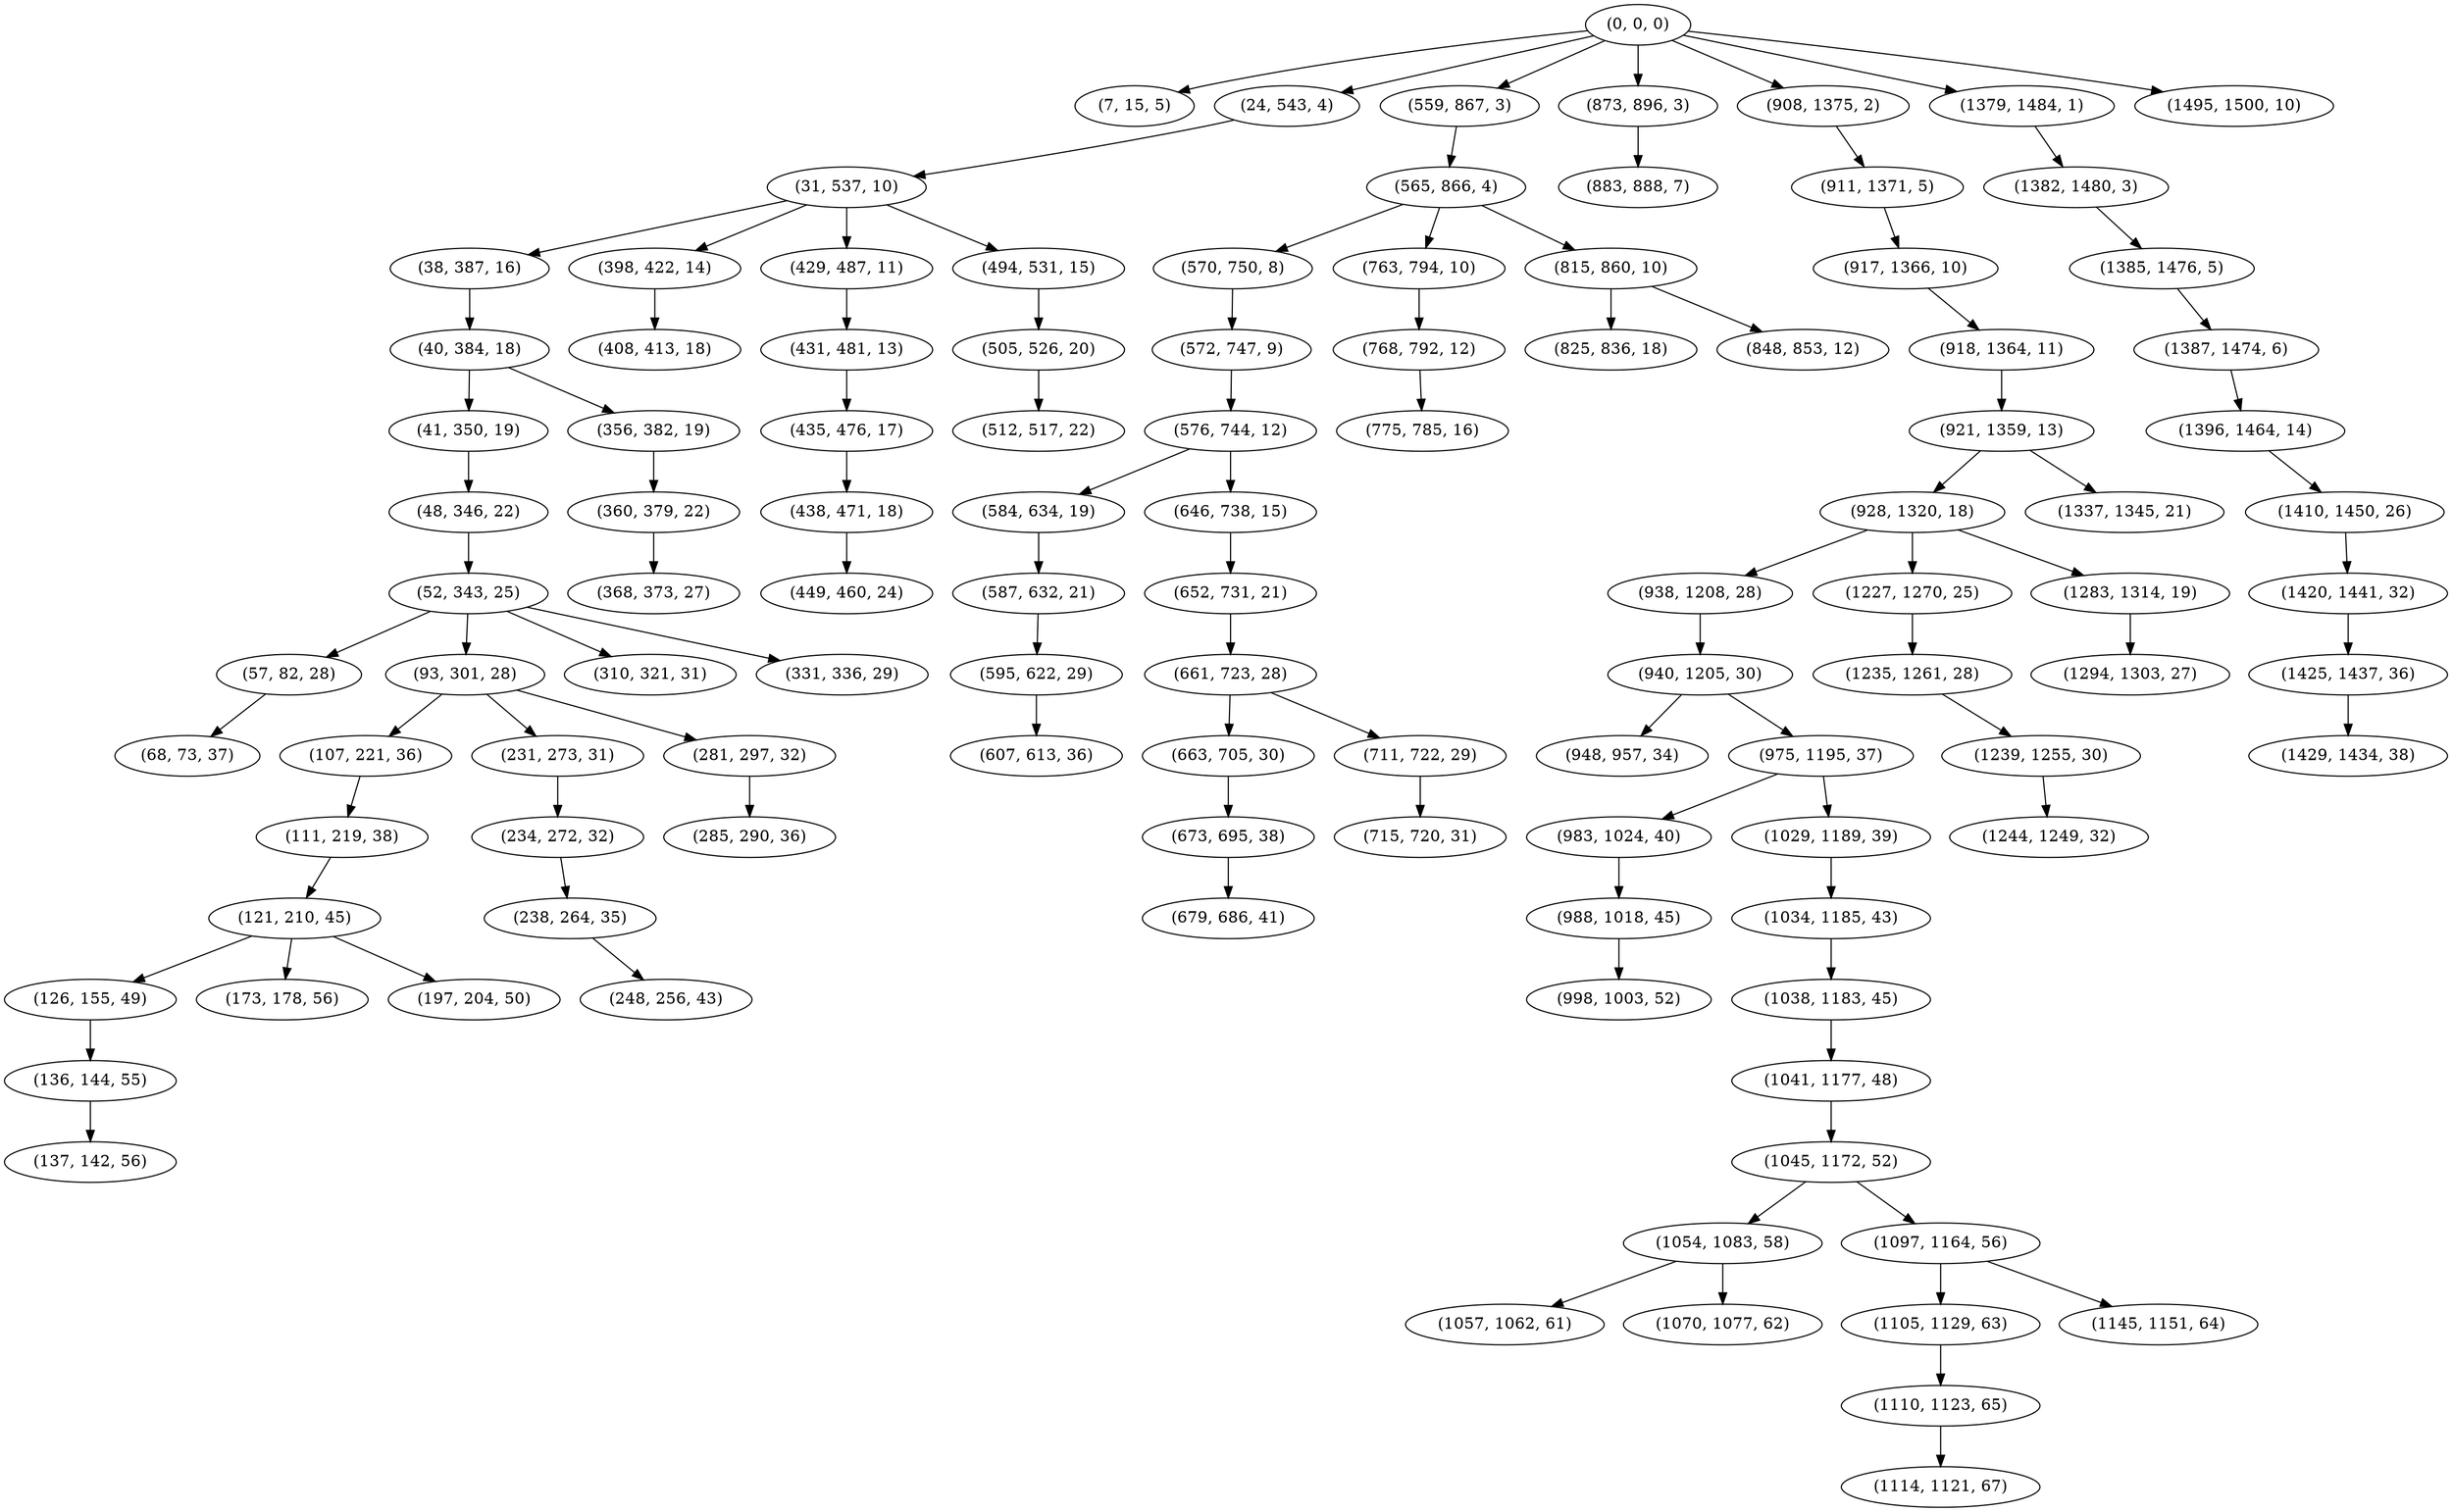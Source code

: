 digraph tree {
    "(0, 0, 0)";
    "(7, 15, 5)";
    "(24, 543, 4)";
    "(31, 537, 10)";
    "(38, 387, 16)";
    "(40, 384, 18)";
    "(41, 350, 19)";
    "(48, 346, 22)";
    "(52, 343, 25)";
    "(57, 82, 28)";
    "(68, 73, 37)";
    "(93, 301, 28)";
    "(107, 221, 36)";
    "(111, 219, 38)";
    "(121, 210, 45)";
    "(126, 155, 49)";
    "(136, 144, 55)";
    "(137, 142, 56)";
    "(173, 178, 56)";
    "(197, 204, 50)";
    "(231, 273, 31)";
    "(234, 272, 32)";
    "(238, 264, 35)";
    "(248, 256, 43)";
    "(281, 297, 32)";
    "(285, 290, 36)";
    "(310, 321, 31)";
    "(331, 336, 29)";
    "(356, 382, 19)";
    "(360, 379, 22)";
    "(368, 373, 27)";
    "(398, 422, 14)";
    "(408, 413, 18)";
    "(429, 487, 11)";
    "(431, 481, 13)";
    "(435, 476, 17)";
    "(438, 471, 18)";
    "(449, 460, 24)";
    "(494, 531, 15)";
    "(505, 526, 20)";
    "(512, 517, 22)";
    "(559, 867, 3)";
    "(565, 866, 4)";
    "(570, 750, 8)";
    "(572, 747, 9)";
    "(576, 744, 12)";
    "(584, 634, 19)";
    "(587, 632, 21)";
    "(595, 622, 29)";
    "(607, 613, 36)";
    "(646, 738, 15)";
    "(652, 731, 21)";
    "(661, 723, 28)";
    "(663, 705, 30)";
    "(673, 695, 38)";
    "(679, 686, 41)";
    "(711, 722, 29)";
    "(715, 720, 31)";
    "(763, 794, 10)";
    "(768, 792, 12)";
    "(775, 785, 16)";
    "(815, 860, 10)";
    "(825, 836, 18)";
    "(848, 853, 12)";
    "(873, 896, 3)";
    "(883, 888, 7)";
    "(908, 1375, 2)";
    "(911, 1371, 5)";
    "(917, 1366, 10)";
    "(918, 1364, 11)";
    "(921, 1359, 13)";
    "(928, 1320, 18)";
    "(938, 1208, 28)";
    "(940, 1205, 30)";
    "(948, 957, 34)";
    "(975, 1195, 37)";
    "(983, 1024, 40)";
    "(988, 1018, 45)";
    "(998, 1003, 52)";
    "(1029, 1189, 39)";
    "(1034, 1185, 43)";
    "(1038, 1183, 45)";
    "(1041, 1177, 48)";
    "(1045, 1172, 52)";
    "(1054, 1083, 58)";
    "(1057, 1062, 61)";
    "(1070, 1077, 62)";
    "(1097, 1164, 56)";
    "(1105, 1129, 63)";
    "(1110, 1123, 65)";
    "(1114, 1121, 67)";
    "(1145, 1151, 64)";
    "(1227, 1270, 25)";
    "(1235, 1261, 28)";
    "(1239, 1255, 30)";
    "(1244, 1249, 32)";
    "(1283, 1314, 19)";
    "(1294, 1303, 27)";
    "(1337, 1345, 21)";
    "(1379, 1484, 1)";
    "(1382, 1480, 3)";
    "(1385, 1476, 5)";
    "(1387, 1474, 6)";
    "(1396, 1464, 14)";
    "(1410, 1450, 26)";
    "(1420, 1441, 32)";
    "(1425, 1437, 36)";
    "(1429, 1434, 38)";
    "(1495, 1500, 10)";
    "(0, 0, 0)" -> "(7, 15, 5)";
    "(0, 0, 0)" -> "(24, 543, 4)";
    "(0, 0, 0)" -> "(559, 867, 3)";
    "(0, 0, 0)" -> "(873, 896, 3)";
    "(0, 0, 0)" -> "(908, 1375, 2)";
    "(0, 0, 0)" -> "(1379, 1484, 1)";
    "(0, 0, 0)" -> "(1495, 1500, 10)";
    "(24, 543, 4)" -> "(31, 537, 10)";
    "(31, 537, 10)" -> "(38, 387, 16)";
    "(31, 537, 10)" -> "(398, 422, 14)";
    "(31, 537, 10)" -> "(429, 487, 11)";
    "(31, 537, 10)" -> "(494, 531, 15)";
    "(38, 387, 16)" -> "(40, 384, 18)";
    "(40, 384, 18)" -> "(41, 350, 19)";
    "(40, 384, 18)" -> "(356, 382, 19)";
    "(41, 350, 19)" -> "(48, 346, 22)";
    "(48, 346, 22)" -> "(52, 343, 25)";
    "(52, 343, 25)" -> "(57, 82, 28)";
    "(52, 343, 25)" -> "(93, 301, 28)";
    "(52, 343, 25)" -> "(310, 321, 31)";
    "(52, 343, 25)" -> "(331, 336, 29)";
    "(57, 82, 28)" -> "(68, 73, 37)";
    "(93, 301, 28)" -> "(107, 221, 36)";
    "(93, 301, 28)" -> "(231, 273, 31)";
    "(93, 301, 28)" -> "(281, 297, 32)";
    "(107, 221, 36)" -> "(111, 219, 38)";
    "(111, 219, 38)" -> "(121, 210, 45)";
    "(121, 210, 45)" -> "(126, 155, 49)";
    "(121, 210, 45)" -> "(173, 178, 56)";
    "(121, 210, 45)" -> "(197, 204, 50)";
    "(126, 155, 49)" -> "(136, 144, 55)";
    "(136, 144, 55)" -> "(137, 142, 56)";
    "(231, 273, 31)" -> "(234, 272, 32)";
    "(234, 272, 32)" -> "(238, 264, 35)";
    "(238, 264, 35)" -> "(248, 256, 43)";
    "(281, 297, 32)" -> "(285, 290, 36)";
    "(356, 382, 19)" -> "(360, 379, 22)";
    "(360, 379, 22)" -> "(368, 373, 27)";
    "(398, 422, 14)" -> "(408, 413, 18)";
    "(429, 487, 11)" -> "(431, 481, 13)";
    "(431, 481, 13)" -> "(435, 476, 17)";
    "(435, 476, 17)" -> "(438, 471, 18)";
    "(438, 471, 18)" -> "(449, 460, 24)";
    "(494, 531, 15)" -> "(505, 526, 20)";
    "(505, 526, 20)" -> "(512, 517, 22)";
    "(559, 867, 3)" -> "(565, 866, 4)";
    "(565, 866, 4)" -> "(570, 750, 8)";
    "(565, 866, 4)" -> "(763, 794, 10)";
    "(565, 866, 4)" -> "(815, 860, 10)";
    "(570, 750, 8)" -> "(572, 747, 9)";
    "(572, 747, 9)" -> "(576, 744, 12)";
    "(576, 744, 12)" -> "(584, 634, 19)";
    "(576, 744, 12)" -> "(646, 738, 15)";
    "(584, 634, 19)" -> "(587, 632, 21)";
    "(587, 632, 21)" -> "(595, 622, 29)";
    "(595, 622, 29)" -> "(607, 613, 36)";
    "(646, 738, 15)" -> "(652, 731, 21)";
    "(652, 731, 21)" -> "(661, 723, 28)";
    "(661, 723, 28)" -> "(663, 705, 30)";
    "(661, 723, 28)" -> "(711, 722, 29)";
    "(663, 705, 30)" -> "(673, 695, 38)";
    "(673, 695, 38)" -> "(679, 686, 41)";
    "(711, 722, 29)" -> "(715, 720, 31)";
    "(763, 794, 10)" -> "(768, 792, 12)";
    "(768, 792, 12)" -> "(775, 785, 16)";
    "(815, 860, 10)" -> "(825, 836, 18)";
    "(815, 860, 10)" -> "(848, 853, 12)";
    "(873, 896, 3)" -> "(883, 888, 7)";
    "(908, 1375, 2)" -> "(911, 1371, 5)";
    "(911, 1371, 5)" -> "(917, 1366, 10)";
    "(917, 1366, 10)" -> "(918, 1364, 11)";
    "(918, 1364, 11)" -> "(921, 1359, 13)";
    "(921, 1359, 13)" -> "(928, 1320, 18)";
    "(921, 1359, 13)" -> "(1337, 1345, 21)";
    "(928, 1320, 18)" -> "(938, 1208, 28)";
    "(928, 1320, 18)" -> "(1227, 1270, 25)";
    "(928, 1320, 18)" -> "(1283, 1314, 19)";
    "(938, 1208, 28)" -> "(940, 1205, 30)";
    "(940, 1205, 30)" -> "(948, 957, 34)";
    "(940, 1205, 30)" -> "(975, 1195, 37)";
    "(975, 1195, 37)" -> "(983, 1024, 40)";
    "(975, 1195, 37)" -> "(1029, 1189, 39)";
    "(983, 1024, 40)" -> "(988, 1018, 45)";
    "(988, 1018, 45)" -> "(998, 1003, 52)";
    "(1029, 1189, 39)" -> "(1034, 1185, 43)";
    "(1034, 1185, 43)" -> "(1038, 1183, 45)";
    "(1038, 1183, 45)" -> "(1041, 1177, 48)";
    "(1041, 1177, 48)" -> "(1045, 1172, 52)";
    "(1045, 1172, 52)" -> "(1054, 1083, 58)";
    "(1045, 1172, 52)" -> "(1097, 1164, 56)";
    "(1054, 1083, 58)" -> "(1057, 1062, 61)";
    "(1054, 1083, 58)" -> "(1070, 1077, 62)";
    "(1097, 1164, 56)" -> "(1105, 1129, 63)";
    "(1097, 1164, 56)" -> "(1145, 1151, 64)";
    "(1105, 1129, 63)" -> "(1110, 1123, 65)";
    "(1110, 1123, 65)" -> "(1114, 1121, 67)";
    "(1227, 1270, 25)" -> "(1235, 1261, 28)";
    "(1235, 1261, 28)" -> "(1239, 1255, 30)";
    "(1239, 1255, 30)" -> "(1244, 1249, 32)";
    "(1283, 1314, 19)" -> "(1294, 1303, 27)";
    "(1379, 1484, 1)" -> "(1382, 1480, 3)";
    "(1382, 1480, 3)" -> "(1385, 1476, 5)";
    "(1385, 1476, 5)" -> "(1387, 1474, 6)";
    "(1387, 1474, 6)" -> "(1396, 1464, 14)";
    "(1396, 1464, 14)" -> "(1410, 1450, 26)";
    "(1410, 1450, 26)" -> "(1420, 1441, 32)";
    "(1420, 1441, 32)" -> "(1425, 1437, 36)";
    "(1425, 1437, 36)" -> "(1429, 1434, 38)";
}
